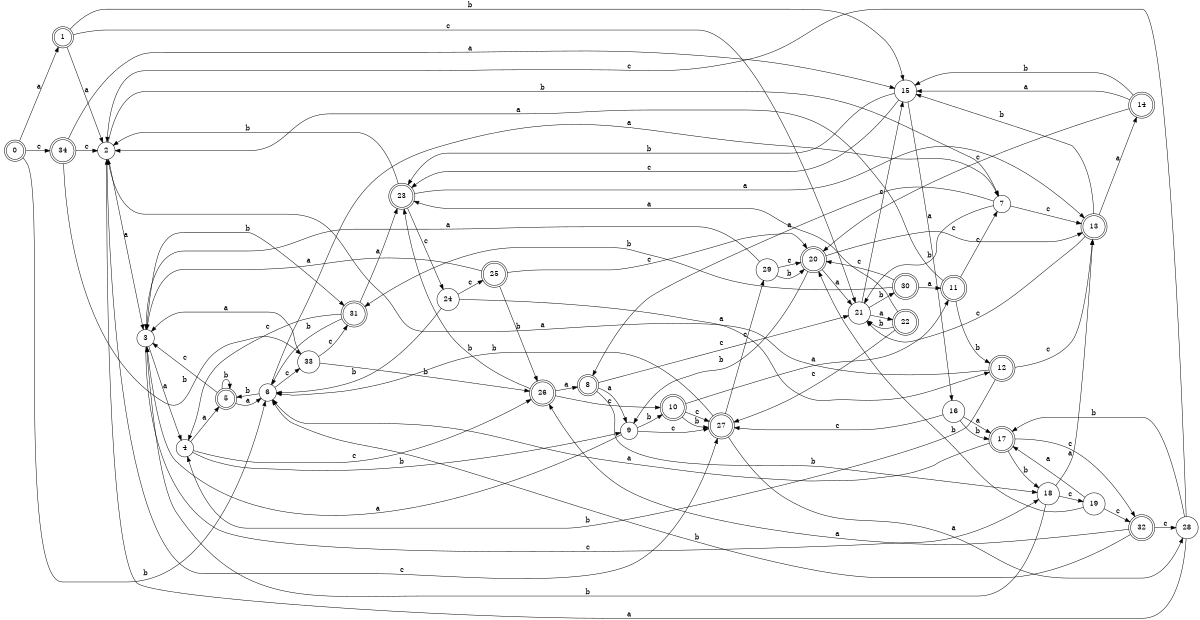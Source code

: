 digraph n28_3 {
__start0 [label="" shape="none"];

rankdir=LR;
size="8,5";

s0 [style="rounded,filled", color="black", fillcolor="white" shape="doublecircle", label="0"];
s1 [style="rounded,filled", color="black", fillcolor="white" shape="doublecircle", label="1"];
s2 [style="filled", color="black", fillcolor="white" shape="circle", label="2"];
s3 [style="filled", color="black", fillcolor="white" shape="circle", label="3"];
s4 [style="filled", color="black", fillcolor="white" shape="circle", label="4"];
s5 [style="rounded,filled", color="black", fillcolor="white" shape="doublecircle", label="5"];
s6 [style="filled", color="black", fillcolor="white" shape="circle", label="6"];
s7 [style="filled", color="black", fillcolor="white" shape="circle", label="7"];
s8 [style="rounded,filled", color="black", fillcolor="white" shape="doublecircle", label="8"];
s9 [style="filled", color="black", fillcolor="white" shape="circle", label="9"];
s10 [style="rounded,filled", color="black", fillcolor="white" shape="doublecircle", label="10"];
s11 [style="rounded,filled", color="black", fillcolor="white" shape="doublecircle", label="11"];
s12 [style="rounded,filled", color="black", fillcolor="white" shape="doublecircle", label="12"];
s13 [style="rounded,filled", color="black", fillcolor="white" shape="doublecircle", label="13"];
s14 [style="rounded,filled", color="black", fillcolor="white" shape="doublecircle", label="14"];
s15 [style="filled", color="black", fillcolor="white" shape="circle", label="15"];
s16 [style="filled", color="black", fillcolor="white" shape="circle", label="16"];
s17 [style="rounded,filled", color="black", fillcolor="white" shape="doublecircle", label="17"];
s18 [style="filled", color="black", fillcolor="white" shape="circle", label="18"];
s19 [style="filled", color="black", fillcolor="white" shape="circle", label="19"];
s20 [style="rounded,filled", color="black", fillcolor="white" shape="doublecircle", label="20"];
s21 [style="filled", color="black", fillcolor="white" shape="circle", label="21"];
s22 [style="rounded,filled", color="black", fillcolor="white" shape="doublecircle", label="22"];
s23 [style="rounded,filled", color="black", fillcolor="white" shape="doublecircle", label="23"];
s24 [style="filled", color="black", fillcolor="white" shape="circle", label="24"];
s25 [style="rounded,filled", color="black", fillcolor="white" shape="doublecircle", label="25"];
s26 [style="rounded,filled", color="black", fillcolor="white" shape="doublecircle", label="26"];
s27 [style="rounded,filled", color="black", fillcolor="white" shape="doublecircle", label="27"];
s28 [style="filled", color="black", fillcolor="white" shape="circle", label="28"];
s29 [style="filled", color="black", fillcolor="white" shape="circle", label="29"];
s30 [style="rounded,filled", color="black", fillcolor="white" shape="doublecircle", label="30"];
s31 [style="rounded,filled", color="black", fillcolor="white" shape="doublecircle", label="31"];
s32 [style="rounded,filled", color="black", fillcolor="white" shape="doublecircle", label="32"];
s33 [style="filled", color="black", fillcolor="white" shape="circle", label="33"];
s34 [style="rounded,filled", color="black", fillcolor="white" shape="doublecircle", label="34"];
s0 -> s1 [label="a"];
s0 -> s6 [label="b"];
s0 -> s34 [label="c"];
s1 -> s2 [label="a"];
s1 -> s15 [label="b"];
s1 -> s21 [label="c"];
s2 -> s3 [label="a"];
s2 -> s7 [label="b"];
s2 -> s27 [label="c"];
s3 -> s4 [label="a"];
s3 -> s31 [label="b"];
s3 -> s18 [label="c"];
s4 -> s5 [label="a"];
s4 -> s9 [label="b"];
s4 -> s26 [label="c"];
s5 -> s6 [label="a"];
s5 -> s5 [label="b"];
s5 -> s3 [label="c"];
s6 -> s7 [label="a"];
s6 -> s5 [label="b"];
s6 -> s33 [label="c"];
s7 -> s8 [label="a"];
s7 -> s21 [label="b"];
s7 -> s13 [label="c"];
s8 -> s9 [label="a"];
s8 -> s18 [label="b"];
s8 -> s21 [label="c"];
s9 -> s3 [label="a"];
s9 -> s10 [label="b"];
s9 -> s27 [label="c"];
s10 -> s11 [label="a"];
s10 -> s27 [label="b"];
s10 -> s27 [label="c"];
s11 -> s2 [label="a"];
s11 -> s12 [label="b"];
s11 -> s7 [label="c"];
s12 -> s2 [label="a"];
s12 -> s4 [label="b"];
s12 -> s13 [label="c"];
s13 -> s14 [label="a"];
s13 -> s15 [label="b"];
s13 -> s21 [label="c"];
s14 -> s15 [label="a"];
s14 -> s15 [label="b"];
s14 -> s20 [label="c"];
s15 -> s16 [label="a"];
s15 -> s23 [label="b"];
s15 -> s23 [label="c"];
s16 -> s17 [label="a"];
s16 -> s17 [label="b"];
s16 -> s27 [label="c"];
s17 -> s6 [label="a"];
s17 -> s18 [label="b"];
s17 -> s32 [label="c"];
s18 -> s13 [label="a"];
s18 -> s3 [label="b"];
s18 -> s19 [label="c"];
s19 -> s17 [label="a"];
s19 -> s20 [label="b"];
s19 -> s32 [label="c"];
s20 -> s21 [label="a"];
s20 -> s9 [label="b"];
s20 -> s13 [label="c"];
s21 -> s22 [label="a"];
s21 -> s30 [label="b"];
s21 -> s15 [label="c"];
s22 -> s23 [label="a"];
s22 -> s21 [label="b"];
s22 -> s27 [label="c"];
s23 -> s13 [label="a"];
s23 -> s2 [label="b"];
s23 -> s24 [label="c"];
s24 -> s12 [label="a"];
s24 -> s6 [label="b"];
s24 -> s25 [label="c"];
s25 -> s3 [label="a"];
s25 -> s26 [label="b"];
s25 -> s20 [label="c"];
s26 -> s8 [label="a"];
s26 -> s23 [label="b"];
s26 -> s10 [label="c"];
s27 -> s28 [label="a"];
s27 -> s6 [label="b"];
s27 -> s29 [label="c"];
s28 -> s2 [label="a"];
s28 -> s17 [label="b"];
s28 -> s2 [label="c"];
s29 -> s3 [label="a"];
s29 -> s20 [label="b"];
s29 -> s20 [label="c"];
s30 -> s11 [label="a"];
s30 -> s31 [label="b"];
s30 -> s20 [label="c"];
s31 -> s23 [label="a"];
s31 -> s6 [label="b"];
s31 -> s4 [label="c"];
s32 -> s26 [label="a"];
s32 -> s6 [label="b"];
s32 -> s28 [label="c"];
s33 -> s3 [label="a"];
s33 -> s26 [label="b"];
s33 -> s31 [label="c"];
s34 -> s15 [label="a"];
s34 -> s33 [label="b"];
s34 -> s2 [label="c"];

}